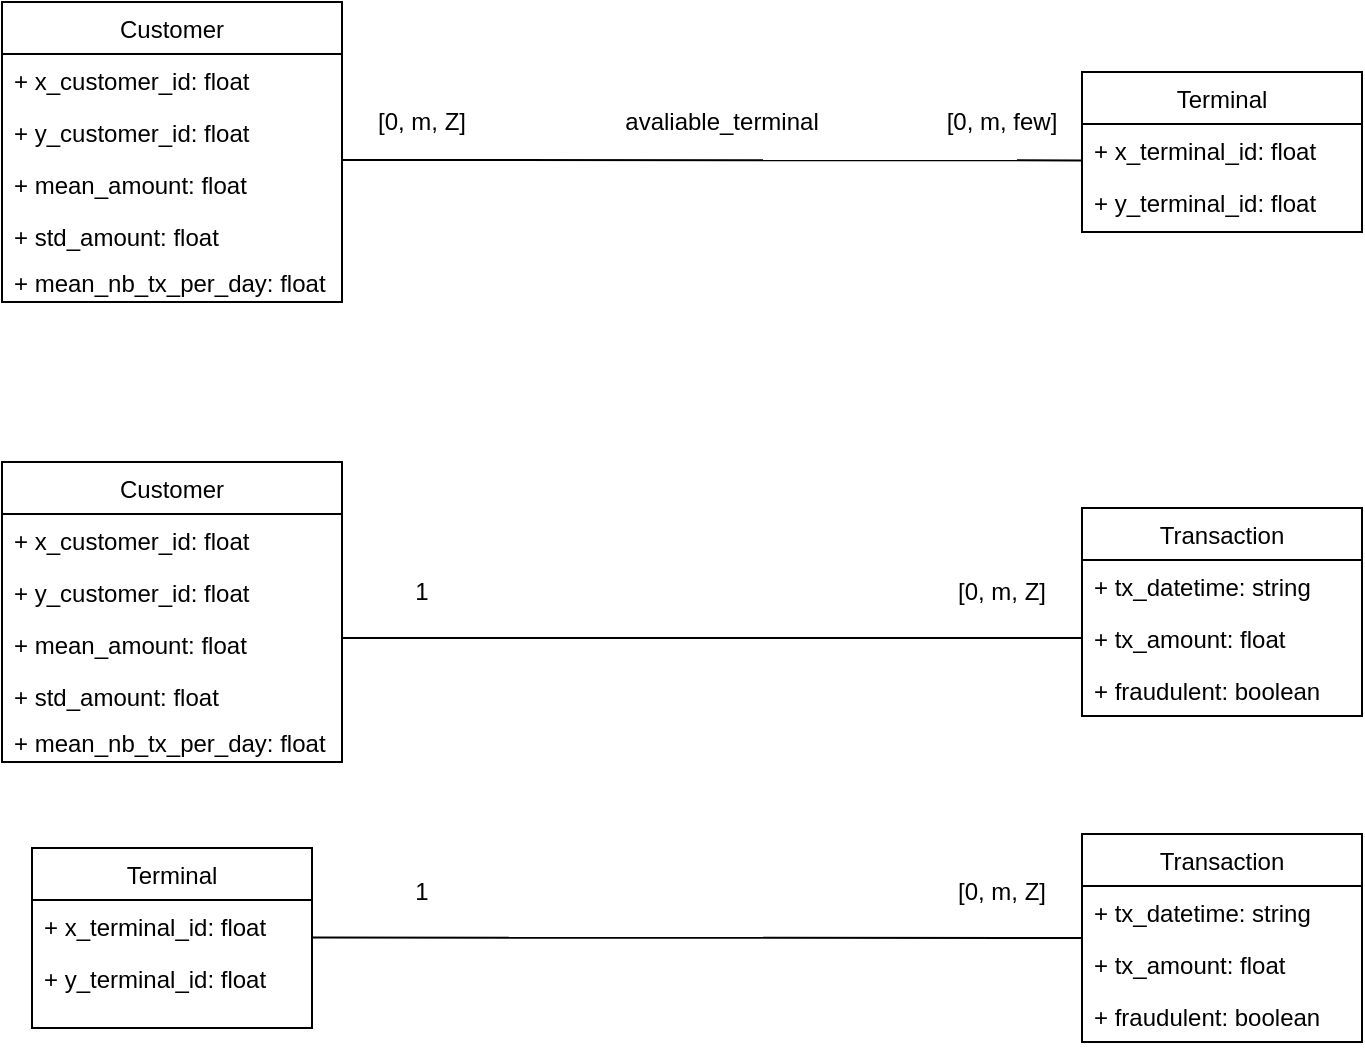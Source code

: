 <mxfile version="16.0.3" type="device"><diagram id="6YLAYnoLbfCI2POmTAt3" name="Page-1"><mxGraphModel dx="907" dy="463" grid="1" gridSize="10" guides="1" tooltips="1" connect="1" arrows="1" fold="1" page="1" pageScale="1" pageWidth="850" pageHeight="1100" math="0" shadow="0"><root><mxCell id="0"/><mxCell id="1" parent="0"/><mxCell id="M7k0OFMzyeXTjBo0hR4R-1" value="Customer" style="swimlane;fontStyle=0;childLayout=stackLayout;horizontal=1;startSize=26;fillColor=none;horizontalStack=0;resizeParent=1;resizeParentMax=0;resizeLast=0;collapsible=1;marginBottom=0;" vertex="1" parent="1"><mxGeometry x="80" y="320" width="170" height="150" as="geometry"/></mxCell><mxCell id="M7k0OFMzyeXTjBo0hR4R-2" value="+ x_customer_id: float" style="text;strokeColor=none;fillColor=none;align=left;verticalAlign=top;spacingLeft=4;spacingRight=4;overflow=hidden;rotatable=0;points=[[0,0.5],[1,0.5]];portConstraint=eastwest;" vertex="1" parent="M7k0OFMzyeXTjBo0hR4R-1"><mxGeometry y="26" width="170" height="26" as="geometry"/></mxCell><mxCell id="M7k0OFMzyeXTjBo0hR4R-3" value="+ y_customer_id: float" style="text;strokeColor=none;fillColor=none;align=left;verticalAlign=top;spacingLeft=4;spacingRight=4;overflow=hidden;rotatable=0;points=[[0,0.5],[1,0.5]];portConstraint=eastwest;" vertex="1" parent="M7k0OFMzyeXTjBo0hR4R-1"><mxGeometry y="52" width="170" height="26" as="geometry"/></mxCell><mxCell id="M7k0OFMzyeXTjBo0hR4R-4" value="+ mean_amount: float" style="text;strokeColor=none;fillColor=none;align=left;verticalAlign=top;spacingLeft=4;spacingRight=4;overflow=hidden;rotatable=0;points=[[0,0.5],[1,0.5]];portConstraint=eastwest;fontSize=12;" vertex="1" parent="M7k0OFMzyeXTjBo0hR4R-1"><mxGeometry y="78" width="170" height="26" as="geometry"/></mxCell><mxCell id="M7k0OFMzyeXTjBo0hR4R-5" value="+ std_amount: float" style="text;strokeColor=none;fillColor=none;align=left;verticalAlign=top;spacingLeft=4;spacingRight=4;overflow=hidden;rotatable=0;points=[[0,0.5],[1,0.5]];portConstraint=eastwest;fontSize=12;" vertex="1" parent="M7k0OFMzyeXTjBo0hR4R-1"><mxGeometry y="104" width="170" height="26" as="geometry"/></mxCell><mxCell id="M7k0OFMzyeXTjBo0hR4R-6" value="+ mean_nb_tx_per_day: float" style="text;strokeColor=none;fillColor=none;align=left;verticalAlign=middle;spacingLeft=4;spacingRight=4;overflow=hidden;rotatable=0;points=[[0,0.5],[1,0.5]];portConstraint=eastwest;fontStyle=0" vertex="1" parent="M7k0OFMzyeXTjBo0hR4R-1"><mxGeometry y="130" width="170" height="20" as="geometry"/></mxCell><mxCell id="M7k0OFMzyeXTjBo0hR4R-7" value="Terminal" style="swimlane;fontStyle=0;childLayout=stackLayout;horizontal=1;startSize=26;fillColor=none;horizontalStack=0;resizeParent=1;resizeParentMax=0;resizeLast=0;collapsible=1;marginBottom=0;" vertex="1" parent="1"><mxGeometry x="620" y="355" width="140" height="80" as="geometry"/></mxCell><mxCell id="M7k0OFMzyeXTjBo0hR4R-8" value="+ x_terminal_id: float" style="text;strokeColor=none;fillColor=none;align=left;verticalAlign=top;spacingLeft=4;spacingRight=4;overflow=hidden;rotatable=0;points=[[0,0.5],[1,0.5]];portConstraint=eastwest;" vertex="1" parent="M7k0OFMzyeXTjBo0hR4R-7"><mxGeometry y="26" width="140" height="26" as="geometry"/></mxCell><mxCell id="M7k0OFMzyeXTjBo0hR4R-9" value="+ y_terminal_id: float" style="text;strokeColor=none;fillColor=none;align=left;verticalAlign=top;spacingLeft=4;spacingRight=4;overflow=hidden;rotatable=0;points=[[0,0.5],[1,0.5]];portConstraint=eastwest;" vertex="1" parent="M7k0OFMzyeXTjBo0hR4R-7"><mxGeometry y="52" width="140" height="28" as="geometry"/></mxCell><mxCell id="M7k0OFMzyeXTjBo0hR4R-11" value="Transaction" style="swimlane;fontStyle=0;childLayout=stackLayout;horizontal=1;startSize=26;fillColor=none;horizontalStack=0;resizeParent=1;resizeParentMax=0;resizeLast=0;collapsible=1;marginBottom=0;" vertex="1" parent="1"><mxGeometry x="620" y="573" width="140" height="104" as="geometry"/></mxCell><mxCell id="M7k0OFMzyeXTjBo0hR4R-12" value="+ tx_datetime: string" style="text;strokeColor=none;fillColor=none;align=left;verticalAlign=top;spacingLeft=4;spacingRight=4;overflow=hidden;rotatable=0;points=[[0,0.5],[1,0.5]];portConstraint=eastwest;" vertex="1" parent="M7k0OFMzyeXTjBo0hR4R-11"><mxGeometry y="26" width="140" height="26" as="geometry"/></mxCell><mxCell id="M7k0OFMzyeXTjBo0hR4R-13" value="+ tx_amount: float" style="text;strokeColor=none;fillColor=none;align=left;verticalAlign=top;spacingLeft=4;spacingRight=4;overflow=hidden;rotatable=0;points=[[0,0.5],[1,0.5]];portConstraint=eastwest;" vertex="1" parent="M7k0OFMzyeXTjBo0hR4R-11"><mxGeometry y="52" width="140" height="26" as="geometry"/></mxCell><mxCell id="M7k0OFMzyeXTjBo0hR4R-14" value="+ fraudulent: boolean" style="text;strokeColor=none;fillColor=none;align=left;verticalAlign=top;spacingLeft=4;spacingRight=4;overflow=hidden;rotatable=0;points=[[0,0.5],[1,0.5]];portConstraint=eastwest;" vertex="1" parent="M7k0OFMzyeXTjBo0hR4R-11"><mxGeometry y="78" width="140" height="26" as="geometry"/></mxCell><mxCell id="M7k0OFMzyeXTjBo0hR4R-22" value="Customer" style="swimlane;fontStyle=0;childLayout=stackLayout;horizontal=1;startSize=26;fillColor=none;horizontalStack=0;resizeParent=1;resizeParentMax=0;resizeLast=0;collapsible=1;marginBottom=0;" vertex="1" parent="1"><mxGeometry x="80" y="550" width="170" height="150" as="geometry"/></mxCell><mxCell id="M7k0OFMzyeXTjBo0hR4R-23" value="+ x_customer_id: float" style="text;strokeColor=none;fillColor=none;align=left;verticalAlign=top;spacingLeft=4;spacingRight=4;overflow=hidden;rotatable=0;points=[[0,0.5],[1,0.5]];portConstraint=eastwest;" vertex="1" parent="M7k0OFMzyeXTjBo0hR4R-22"><mxGeometry y="26" width="170" height="26" as="geometry"/></mxCell><mxCell id="M7k0OFMzyeXTjBo0hR4R-24" value="+ y_customer_id: float" style="text;strokeColor=none;fillColor=none;align=left;verticalAlign=top;spacingLeft=4;spacingRight=4;overflow=hidden;rotatable=0;points=[[0,0.5],[1,0.5]];portConstraint=eastwest;" vertex="1" parent="M7k0OFMzyeXTjBo0hR4R-22"><mxGeometry y="52" width="170" height="26" as="geometry"/></mxCell><mxCell id="M7k0OFMzyeXTjBo0hR4R-25" value="+ mean_amount: float" style="text;strokeColor=none;fillColor=none;align=left;verticalAlign=top;spacingLeft=4;spacingRight=4;overflow=hidden;rotatable=0;points=[[0,0.5],[1,0.5]];portConstraint=eastwest;fontSize=12;" vertex="1" parent="M7k0OFMzyeXTjBo0hR4R-22"><mxGeometry y="78" width="170" height="26" as="geometry"/></mxCell><mxCell id="M7k0OFMzyeXTjBo0hR4R-26" value="+ std_amount: float" style="text;strokeColor=none;fillColor=none;align=left;verticalAlign=top;spacingLeft=4;spacingRight=4;overflow=hidden;rotatable=0;points=[[0,0.5],[1,0.5]];portConstraint=eastwest;fontSize=12;" vertex="1" parent="M7k0OFMzyeXTjBo0hR4R-22"><mxGeometry y="104" width="170" height="26" as="geometry"/></mxCell><mxCell id="M7k0OFMzyeXTjBo0hR4R-27" value="+ mean_nb_tx_per_day: float" style="text;strokeColor=none;fillColor=none;align=left;verticalAlign=middle;spacingLeft=4;spacingRight=4;overflow=hidden;rotatable=0;points=[[0,0.5],[1,0.5]];portConstraint=eastwest;fontStyle=0" vertex="1" parent="M7k0OFMzyeXTjBo0hR4R-22"><mxGeometry y="130" width="170" height="20" as="geometry"/></mxCell><mxCell id="M7k0OFMzyeXTjBo0hR4R-28" value="Terminal" style="swimlane;fontStyle=0;childLayout=stackLayout;horizontal=1;startSize=26;fillColor=none;horizontalStack=0;resizeParent=1;resizeParentMax=0;resizeLast=0;collapsible=1;marginBottom=0;" vertex="1" parent="1"><mxGeometry x="95" y="743" width="140" height="90" as="geometry"/></mxCell><mxCell id="M7k0OFMzyeXTjBo0hR4R-29" value="+ x_terminal_id: float" style="text;strokeColor=none;fillColor=none;align=left;verticalAlign=top;spacingLeft=4;spacingRight=4;overflow=hidden;rotatable=0;points=[[0,0.5],[1,0.5]];portConstraint=eastwest;" vertex="1" parent="M7k0OFMzyeXTjBo0hR4R-28"><mxGeometry y="26" width="140" height="26" as="geometry"/></mxCell><mxCell id="M7k0OFMzyeXTjBo0hR4R-30" value="+ y_terminal_id: float" style="text;strokeColor=none;fillColor=none;align=left;verticalAlign=top;spacingLeft=4;spacingRight=4;overflow=hidden;rotatable=0;points=[[0,0.5],[1,0.5]];portConstraint=eastwest;" vertex="1" parent="M7k0OFMzyeXTjBo0hR4R-28"><mxGeometry y="52" width="140" height="38" as="geometry"/></mxCell><mxCell id="M7k0OFMzyeXTjBo0hR4R-31" value="Transaction" style="swimlane;fontStyle=0;childLayout=stackLayout;horizontal=1;startSize=26;fillColor=none;horizontalStack=0;resizeParent=1;resizeParentMax=0;resizeLast=0;collapsible=1;marginBottom=0;" vertex="1" parent="1"><mxGeometry x="620" y="736" width="140" height="104" as="geometry"/></mxCell><mxCell id="M7k0OFMzyeXTjBo0hR4R-32" value="+ tx_datetime: string" style="text;strokeColor=none;fillColor=none;align=left;verticalAlign=top;spacingLeft=4;spacingRight=4;overflow=hidden;rotatable=0;points=[[0,0.5],[1,0.5]];portConstraint=eastwest;" vertex="1" parent="M7k0OFMzyeXTjBo0hR4R-31"><mxGeometry y="26" width="140" height="26" as="geometry"/></mxCell><mxCell id="M7k0OFMzyeXTjBo0hR4R-33" value="+ tx_amount: float" style="text;strokeColor=none;fillColor=none;align=left;verticalAlign=top;spacingLeft=4;spacingRight=4;overflow=hidden;rotatable=0;points=[[0,0.5],[1,0.5]];portConstraint=eastwest;" vertex="1" parent="M7k0OFMzyeXTjBo0hR4R-31"><mxGeometry y="52" width="140" height="26" as="geometry"/></mxCell><mxCell id="M7k0OFMzyeXTjBo0hR4R-34" value="+ fraudulent: boolean" style="text;strokeColor=none;fillColor=none;align=left;verticalAlign=top;spacingLeft=4;spacingRight=4;overflow=hidden;rotatable=0;points=[[0,0.5],[1,0.5]];portConstraint=eastwest;" vertex="1" parent="M7k0OFMzyeXTjBo0hR4R-31"><mxGeometry y="78" width="140" height="26" as="geometry"/></mxCell><mxCell id="M7k0OFMzyeXTjBo0hR4R-36" value="" style="endArrow=none;html=1;rounded=0;exitX=1.003;exitY=0.038;exitDx=0;exitDy=0;exitPerimeter=0;entryX=0;entryY=-0.279;entryDx=0;entryDy=0;entryPerimeter=0;" edge="1" parent="1" source="M7k0OFMzyeXTjBo0hR4R-4" target="M7k0OFMzyeXTjBo0hR4R-9"><mxGeometry width="50" height="50" relative="1" as="geometry"><mxPoint x="400" y="420" as="sourcePoint"/><mxPoint x="450" y="370" as="targetPoint"/></mxGeometry></mxCell><mxCell id="M7k0OFMzyeXTjBo0hR4R-37" value="" style="endArrow=none;html=1;rounded=0;entryX=0;entryY=0.5;entryDx=0;entryDy=0;" edge="1" parent="1" target="M7k0OFMzyeXTjBo0hR4R-13"><mxGeometry width="50" height="50" relative="1" as="geometry"><mxPoint x="250" y="638" as="sourcePoint"/><mxPoint x="400" y="600" as="targetPoint"/></mxGeometry></mxCell><mxCell id="M7k0OFMzyeXTjBo0hR4R-42" value="" style="endArrow=none;html=1;rounded=0;exitX=1.002;exitY=0.723;exitDx=0;exitDy=0;exitPerimeter=0;" edge="1" parent="1" source="M7k0OFMzyeXTjBo0hR4R-29"><mxGeometry width="50" height="50" relative="1" as="geometry"><mxPoint x="240" y="788" as="sourcePoint"/><mxPoint x="620" y="788" as="targetPoint"/></mxGeometry></mxCell><mxCell id="M7k0OFMzyeXTjBo0hR4R-43" value="[0, m, Z]" style="text;html=1;strokeColor=none;fillColor=none;align=center;verticalAlign=middle;whiteSpace=wrap;rounded=0;" vertex="1" parent="1"><mxGeometry x="260" y="365" width="60" height="30" as="geometry"/></mxCell><mxCell id="M7k0OFMzyeXTjBo0hR4R-44" value="[0, m, Z]" style="text;html=1;strokeColor=none;fillColor=none;align=center;verticalAlign=middle;whiteSpace=wrap;rounded=0;" vertex="1" parent="1"><mxGeometry x="550" y="750" width="60" height="30" as="geometry"/></mxCell><mxCell id="M7k0OFMzyeXTjBo0hR4R-45" value="1" style="text;html=1;strokeColor=none;fillColor=none;align=center;verticalAlign=middle;whiteSpace=wrap;rounded=0;" vertex="1" parent="1"><mxGeometry x="260" y="750" width="60" height="30" as="geometry"/></mxCell><mxCell id="M7k0OFMzyeXTjBo0hR4R-46" value="[0, m, Z]" style="text;html=1;strokeColor=none;fillColor=none;align=center;verticalAlign=middle;whiteSpace=wrap;rounded=0;" vertex="1" parent="1"><mxGeometry x="550" y="600" width="60" height="30" as="geometry"/></mxCell><mxCell id="M7k0OFMzyeXTjBo0hR4R-47" value="1" style="text;html=1;strokeColor=none;fillColor=none;align=center;verticalAlign=middle;whiteSpace=wrap;rounded=0;" vertex="1" parent="1"><mxGeometry x="260" y="600" width="60" height="30" as="geometry"/></mxCell><mxCell id="M7k0OFMzyeXTjBo0hR4R-48" value="[0, m, few]" style="text;html=1;strokeColor=none;fillColor=none;align=center;verticalAlign=middle;whiteSpace=wrap;rounded=0;" vertex="1" parent="1"><mxGeometry x="550" y="365" width="60" height="30" as="geometry"/></mxCell><mxCell id="M7k0OFMzyeXTjBo0hR4R-49" value="avaliable_terminal" style="text;html=1;strokeColor=none;fillColor=none;align=center;verticalAlign=middle;whiteSpace=wrap;rounded=0;fontStyle=0" vertex="1" parent="1"><mxGeometry x="410" y="365" width="60" height="30" as="geometry"/></mxCell></root></mxGraphModel></diagram></mxfile>